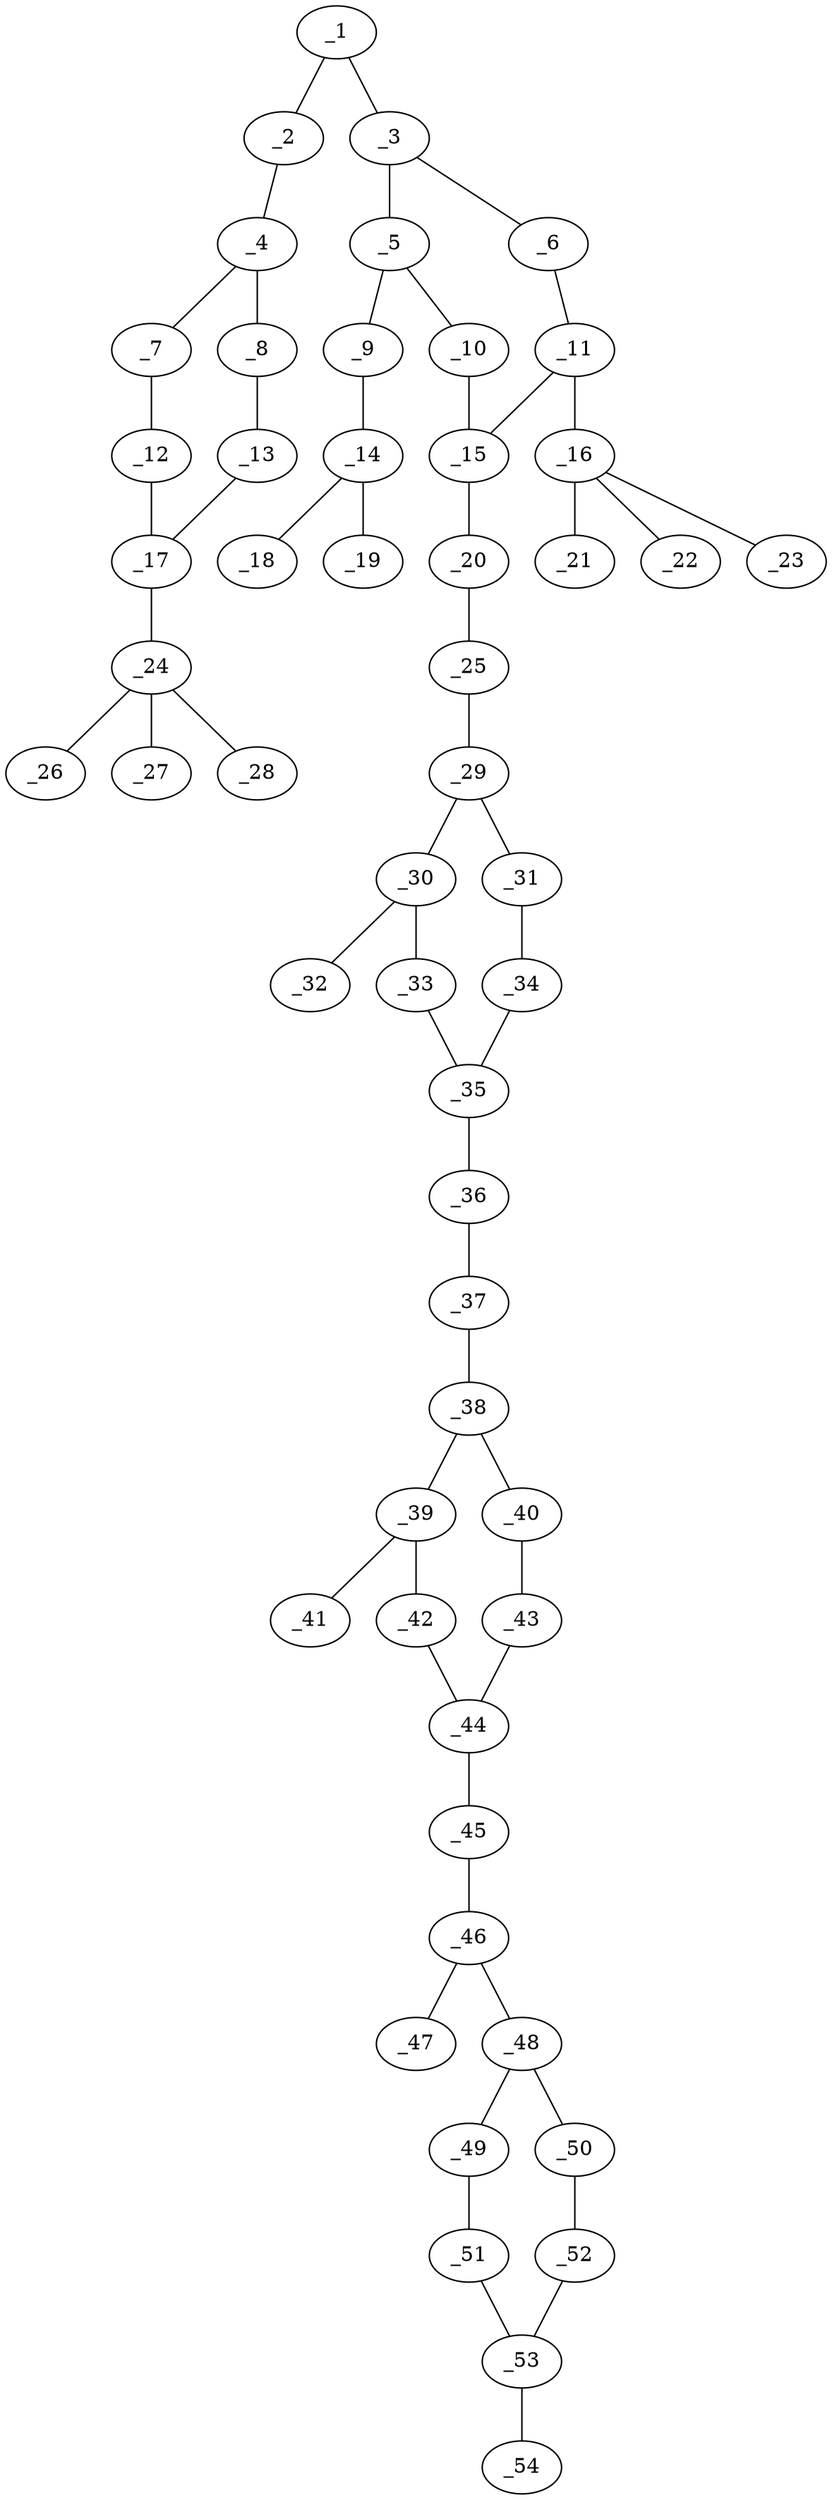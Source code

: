 graph molid78741 {
	_1	 [charge=0,
		chem=4,
		symbol="N  ",
		x="18.4545",
		y="-2"];
	_2	 [charge=0,
		chem=4,
		symbol="N  ",
		x="19.3205",
		y="-1.5"];
	_1 -- _2	 [valence=2];
	_3	 [charge=0,
		chem=1,
		symbol="C  ",
		x="17.5884",
		y="-1.5"];
	_1 -- _3	 [valence=1];
	_4	 [charge=0,
		chem=1,
		symbol="C  ",
		x="20.1865",
		y="-2"];
	_2 -- _4	 [valence=1];
	_5	 [charge=0,
		chem=1,
		symbol="C  ",
		x="16.7224",
		y="-2"];
	_3 -- _5	 [valence=2];
	_6	 [charge=0,
		chem=1,
		symbol="C  ",
		x="17.5884",
		y="-0.5"];
	_3 -- _6	 [valence=1];
	_7	 [charge=0,
		chem=1,
		symbol="C  ",
		x="20.1865",
		y="-3"];
	_4 -- _7	 [valence=2];
	_8	 [charge=0,
		chem=1,
		symbol="C  ",
		x="21.0525",
		y="-1.5"];
	_4 -- _8	 [valence=1];
	_9	 [charge=0,
		chem=4,
		symbol="N  ",
		x="16.7224",
		y="-3"];
	_5 -- _9	 [valence=1];
	_10	 [charge=0,
		chem=1,
		symbol="C  ",
		x="15.8564",
		y="-1.5"];
	_5 -- _10	 [valence=1];
	_11	 [charge=0,
		chem=1,
		symbol="C  ",
		x="16.7224",
		y=0];
	_6 -- _11	 [valence=2];
	_12	 [charge=0,
		chem=1,
		symbol="C  ",
		x="21.0525",
		y="-3.5"];
	_7 -- _12	 [valence=1];
	_13	 [charge=0,
		chem=1,
		symbol="C  ",
		x="21.9186",
		y="-2"];
	_8 -- _13	 [valence=2];
	_14	 [charge=0,
		chem=1,
		symbol="C  ",
		x="15.8564",
		y="-3.5"];
	_9 -- _14	 [valence=1];
	_15	 [charge=0,
		chem=1,
		symbol="C  ",
		x="15.8564",
		y="-0.5"];
	_10 -- _15	 [valence=2];
	_11 -- _15	 [valence=1];
	_16	 [charge=0,
		chem=5,
		symbol="S  ",
		x="16.7224",
		y=1];
	_11 -- _16	 [valence=1];
	_17	 [charge=0,
		chem=1,
		symbol="C  ",
		x="21.9186",
		y="-3"];
	_12 -- _17	 [valence=2];
	_13 -- _17	 [valence=1];
	_18	 [charge=0,
		chem=1,
		symbol="C  ",
		x="15.8564",
		y="-4.5"];
	_14 -- _18	 [valence=1];
	_19	 [charge=0,
		chem=2,
		symbol="O  ",
		x="14.9904",
		y="-3"];
	_14 -- _19	 [valence=2];
	_20	 [charge=0,
		chem=4,
		symbol="N  ",
		x="14.9904",
		y=0];
	_15 -- _20	 [valence=1];
	_21	 [charge=0,
		chem=2,
		symbol="O  ",
		x="16.7224",
		y=2];
	_16 -- _21	 [valence=2];
	_22	 [charge=0,
		chem=2,
		symbol="O  ",
		x="15.7224",
		y=1];
	_16 -- _22	 [valence=2];
	_23	 [charge=0,
		chem=2,
		symbol="O  ",
		x="17.7224",
		y=1];
	_16 -- _23	 [valence=1];
	_24	 [charge=0,
		chem=5,
		symbol="S  ",
		x="22.7846",
		y="-3.5001"];
	_17 -- _24	 [valence=1];
	_25	 [charge=0,
		chem=4,
		symbol="N  ",
		x="14.1243",
		y="-0.5"];
	_20 -- _25	 [valence=2];
	_26	 [charge=0,
		chem=2,
		symbol="O  ",
		x="23.6506",
		y="-4.0001"];
	_24 -- _26	 [valence=2];
	_27	 [charge=0,
		chem=2,
		symbol="O  ",
		x="22.2846",
		y="-4.3661"];
	_24 -- _27	 [valence=2];
	_28	 [charge=0,
		chem=2,
		symbol="O  ",
		x="23.2846",
		y="-2.634"];
	_24 -- _28	 [valence=1];
	_29	 [charge=0,
		chem=1,
		symbol="C  ",
		x="13.2583",
		y=0];
	_25 -- _29	 [valence=1];
	_30	 [charge=0,
		chem=1,
		symbol="C  ",
		x="12.3923",
		y="-0.5"];
	_29 -- _30	 [valence=2];
	_31	 [charge=0,
		chem=1,
		symbol="C  ",
		x="13.2583",
		y=1];
	_29 -- _31	 [valence=1];
	_32	 [charge=0,
		chem=1,
		symbol="C  ",
		x="12.3923",
		y="-1.5"];
	_30 -- _32	 [valence=1];
	_33	 [charge=0,
		chem=1,
		symbol="C  ",
		x="11.5263",
		y=0];
	_30 -- _33	 [valence=1];
	_34	 [charge=0,
		chem=1,
		symbol="C  ",
		x="12.3923",
		y="1.5"];
	_31 -- _34	 [valence=2];
	_35	 [charge=0,
		chem=1,
		symbol="C  ",
		x="11.5263",
		y=1];
	_33 -- _35	 [valence=2];
	_34 -- _35	 [valence=1];
	_36	 [charge=0,
		chem=4,
		symbol="N  ",
		x="10.6602",
		y="1.5"];
	_35 -- _36	 [valence=1];
	_37	 [charge=0,
		chem=4,
		symbol="N  ",
		x="9.7942",
		y=1];
	_36 -- _37	 [valence=2];
	_38	 [charge=0,
		chem=1,
		symbol="C  ",
		x="8.9282",
		y="1.5"];
	_37 -- _38	 [valence=1];
	_39	 [charge=0,
		chem=1,
		symbol="C  ",
		x="8.9282",
		y="2.5"];
	_38 -- _39	 [valence=2];
	_40	 [charge=0,
		chem=1,
		symbol="C  ",
		x="8.0622",
		y=1];
	_38 -- _40	 [valence=1];
	_41	 [charge=0,
		chem=1,
		symbol="C  ",
		x="9.7942",
		y=3];
	_39 -- _41	 [valence=1];
	_42	 [charge=0,
		chem=1,
		symbol="C  ",
		x="8.0622",
		y=3];
	_39 -- _42	 [valence=1];
	_43	 [charge=0,
		chem=1,
		symbol="C  ",
		x="7.1961",
		y="1.5"];
	_40 -- _43	 [valence=2];
	_44	 [charge=0,
		chem=1,
		symbol="C  ",
		x="7.1961",
		y="2.5"];
	_42 -- _44	 [valence=2];
	_43 -- _44	 [valence=1];
	_45	 [charge=0,
		chem=4,
		symbol="N  ",
		x="6.3301",
		y=3];
	_44 -- _45	 [valence=1];
	_46	 [charge=0,
		chem=1,
		symbol="C  ",
		x="5.4641",
		y="2.5"];
	_45 -- _46	 [valence=1];
	_47	 [charge=0,
		chem=2,
		symbol="O  ",
		x="5.4641",
		y="1.5"];
	_46 -- _47	 [valence=2];
	_48	 [charge=0,
		chem=1,
		symbol="C  ",
		x="4.5981",
		y=3];
	_46 -- _48	 [valence=1];
	_49	 [charge=0,
		chem=1,
		symbol="C  ",
		x="4.5981",
		y=4];
	_48 -- _49	 [valence=2];
	_50	 [charge=0,
		chem=1,
		symbol="C  ",
		x="3.732",
		y="2.5"];
	_48 -- _50	 [valence=1];
	_51	 [charge=0,
		chem=1,
		symbol="C  ",
		x="3.7321",
		y="4.5"];
	_49 -- _51	 [valence=1];
	_52	 [charge=0,
		chem=1,
		symbol="C  ",
		x="2.866",
		y=3];
	_50 -- _52	 [valence=2];
	_53	 [charge=0,
		chem=1,
		symbol="C  ",
		x="2.866",
		y=4];
	_51 -- _53	 [valence=2];
	_52 -- _53	 [valence=1];
	_54	 [charge=0,
		chem=4,
		symbol="N  ",
		x=2,
		y="4.5"];
	_53 -- _54	 [valence=1];
}
